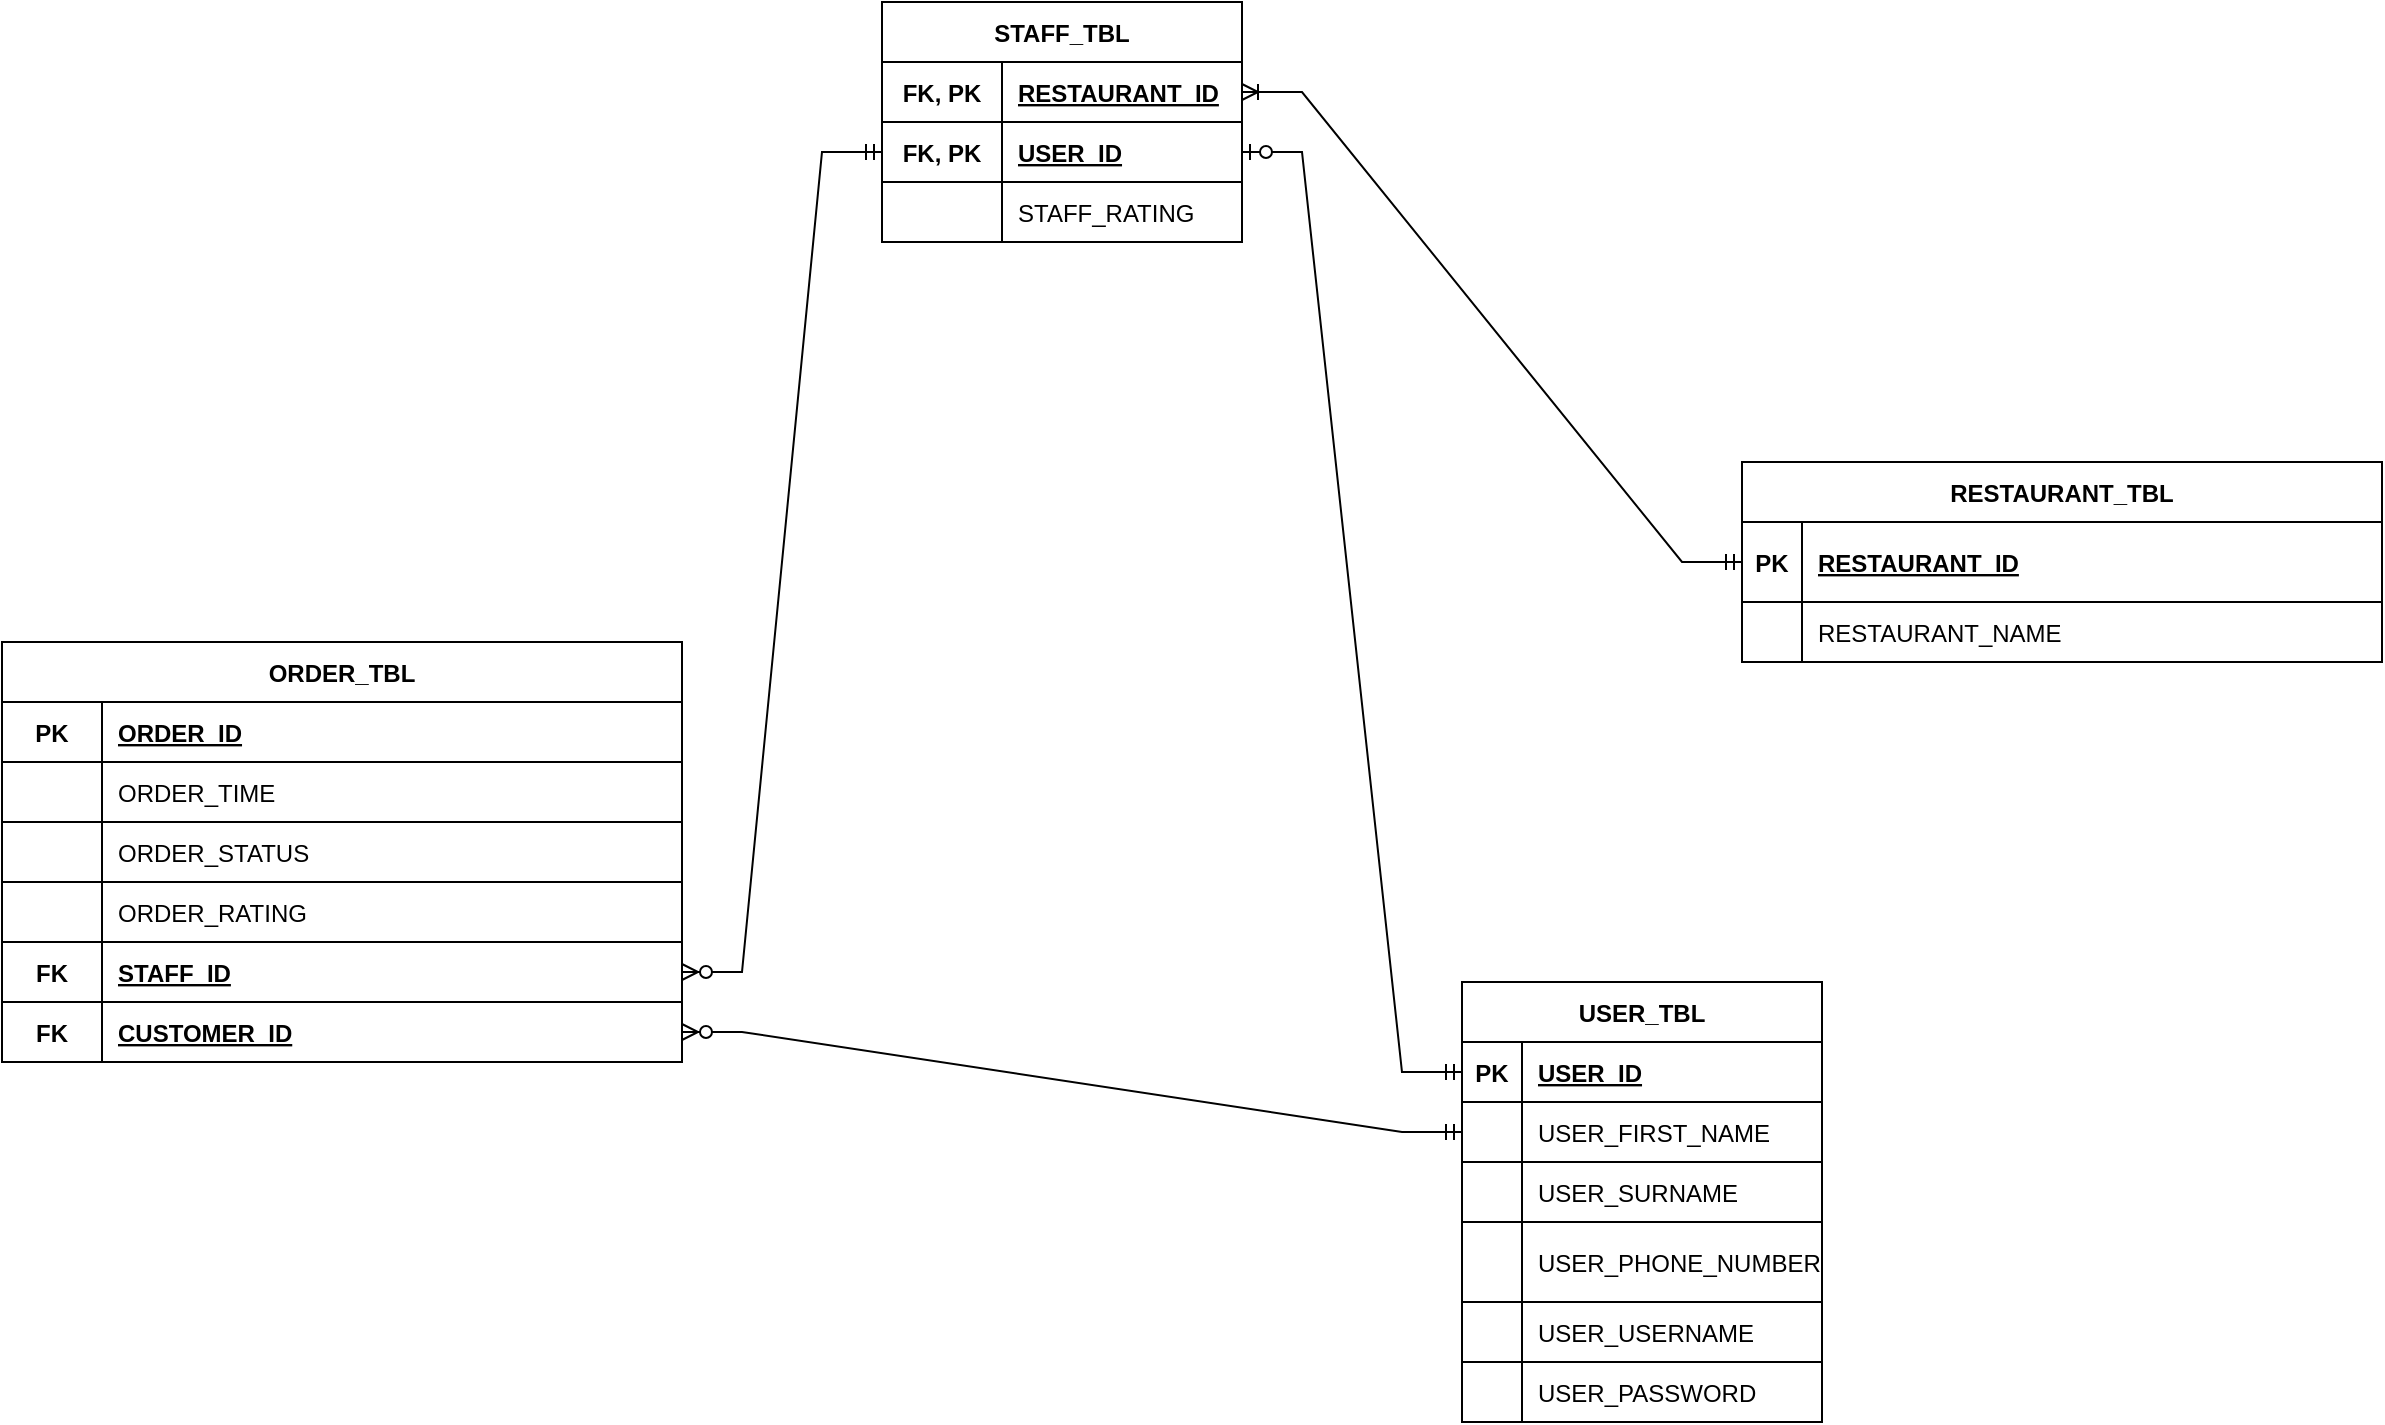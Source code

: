 <mxfile version="18.0.6" type="github">
  <diagram id="R2lEEEUBdFMjLlhIrx00" name="Page-1">
    <mxGraphModel dx="1422" dy="-322" grid="1" gridSize="10" guides="1" tooltips="1" connect="1" arrows="1" fold="1" page="1" pageScale="1" pageWidth="850" pageHeight="1100" background="#FFFFFF" math="0" shadow="0" extFonts="Permanent Marker^https://fonts.googleapis.com/css?family=Permanent+Marker">
      <root>
        <mxCell id="0" />
        <mxCell id="1" parent="0" />
        <mxCell id="lRqBrc91K_7Ev6FPOVHK-90" value="USER_TBL" style="shape=table;startSize=30;container=1;collapsible=1;childLayout=tableLayout;fixedRows=1;rowLines=1;fontStyle=1;align=center;resizeLast=1;" parent="1" vertex="1">
          <mxGeometry x="950" y="1790" width="180" height="220" as="geometry" />
        </mxCell>
        <mxCell id="lRqBrc91K_7Ev6FPOVHK-91" value="" style="shape=tableRow;horizontal=0;startSize=0;swimlaneHead=0;swimlaneBody=0;fillColor=none;collapsible=0;dropTarget=0;points=[[0,0.5],[1,0.5]];portConstraint=eastwest;top=0;left=0;right=0;bottom=1;" parent="lRqBrc91K_7Ev6FPOVHK-90" vertex="1">
          <mxGeometry y="30" width="180" height="30" as="geometry" />
        </mxCell>
        <mxCell id="lRqBrc91K_7Ev6FPOVHK-92" value="PK" style="shape=partialRectangle;connectable=0;fillColor=none;top=0;left=0;bottom=0;right=0;fontStyle=1;overflow=hidden;" parent="lRqBrc91K_7Ev6FPOVHK-91" vertex="1">
          <mxGeometry width="30" height="30" as="geometry">
            <mxRectangle width="30" height="30" as="alternateBounds" />
          </mxGeometry>
        </mxCell>
        <mxCell id="lRqBrc91K_7Ev6FPOVHK-93" value="USER_ID" style="shape=partialRectangle;connectable=0;fillColor=none;top=0;left=0;bottom=0;right=0;align=left;spacingLeft=6;fontStyle=5;overflow=hidden;" parent="lRqBrc91K_7Ev6FPOVHK-91" vertex="1">
          <mxGeometry x="30" width="150" height="30" as="geometry">
            <mxRectangle width="150" height="30" as="alternateBounds" />
          </mxGeometry>
        </mxCell>
        <mxCell id="lRqBrc91K_7Ev6FPOVHK-94" value="" style="shape=tableRow;horizontal=0;startSize=0;swimlaneHead=0;swimlaneBody=0;fillColor=none;collapsible=0;dropTarget=0;points=[[0,0.5],[1,0.5]];portConstraint=eastwest;top=0;left=0;right=0;bottom=0;" parent="lRqBrc91K_7Ev6FPOVHK-90" vertex="1">
          <mxGeometry y="60" width="180" height="30" as="geometry" />
        </mxCell>
        <mxCell id="lRqBrc91K_7Ev6FPOVHK-95" value="" style="shape=partialRectangle;connectable=0;fillColor=none;top=0;left=0;bottom=0;right=0;editable=1;overflow=hidden;" parent="lRqBrc91K_7Ev6FPOVHK-94" vertex="1">
          <mxGeometry width="30" height="30" as="geometry">
            <mxRectangle width="30" height="30" as="alternateBounds" />
          </mxGeometry>
        </mxCell>
        <mxCell id="lRqBrc91K_7Ev6FPOVHK-96" value="USER_FIRST_NAME" style="shape=partialRectangle;connectable=0;fillColor=none;top=0;left=0;bottom=0;right=0;align=left;spacingLeft=6;overflow=hidden;" parent="lRqBrc91K_7Ev6FPOVHK-94" vertex="1">
          <mxGeometry x="30" width="150" height="30" as="geometry">
            <mxRectangle width="150" height="30" as="alternateBounds" />
          </mxGeometry>
        </mxCell>
        <mxCell id="lRqBrc91K_7Ev6FPOVHK-97" value="" style="shape=tableRow;horizontal=0;startSize=0;swimlaneHead=0;swimlaneBody=0;fillColor=none;collapsible=0;dropTarget=0;points=[[0,0.5],[1,0.5]];portConstraint=eastwest;top=0;left=0;right=0;bottom=0;" parent="lRqBrc91K_7Ev6FPOVHK-90" vertex="1">
          <mxGeometry y="90" width="180" height="30" as="geometry" />
        </mxCell>
        <mxCell id="lRqBrc91K_7Ev6FPOVHK-98" value="" style="shape=partialRectangle;connectable=0;fillColor=none;top=0;left=0;bottom=0;right=0;editable=1;overflow=hidden;" parent="lRqBrc91K_7Ev6FPOVHK-97" vertex="1">
          <mxGeometry width="30" height="30" as="geometry">
            <mxRectangle width="30" height="30" as="alternateBounds" />
          </mxGeometry>
        </mxCell>
        <mxCell id="lRqBrc91K_7Ev6FPOVHK-99" value="USER_SURNAME" style="shape=partialRectangle;connectable=0;fillColor=none;top=0;left=0;bottom=0;right=0;align=left;spacingLeft=6;overflow=hidden;" parent="lRqBrc91K_7Ev6FPOVHK-97" vertex="1">
          <mxGeometry x="30" width="150" height="30" as="geometry">
            <mxRectangle width="150" height="30" as="alternateBounds" />
          </mxGeometry>
        </mxCell>
        <mxCell id="lRqBrc91K_7Ev6FPOVHK-100" value="" style="shape=tableRow;horizontal=0;startSize=0;swimlaneHead=0;swimlaneBody=0;fillColor=none;collapsible=0;dropTarget=0;points=[[0,0.5],[1,0.5]];portConstraint=eastwest;top=0;left=0;right=0;bottom=0;" parent="lRqBrc91K_7Ev6FPOVHK-90" vertex="1">
          <mxGeometry y="120" width="180" height="40" as="geometry" />
        </mxCell>
        <mxCell id="lRqBrc91K_7Ev6FPOVHK-101" value="" style="shape=partialRectangle;connectable=0;fillColor=none;top=0;left=0;bottom=0;right=0;editable=1;overflow=hidden;" parent="lRqBrc91K_7Ev6FPOVHK-100" vertex="1">
          <mxGeometry width="30" height="40" as="geometry">
            <mxRectangle width="30" height="40" as="alternateBounds" />
          </mxGeometry>
        </mxCell>
        <mxCell id="lRqBrc91K_7Ev6FPOVHK-102" value="USER_PHONE_NUMBER" style="shape=partialRectangle;connectable=0;fillColor=none;top=0;left=0;bottom=0;right=0;align=left;spacingLeft=6;overflow=hidden;" parent="lRqBrc91K_7Ev6FPOVHK-100" vertex="1">
          <mxGeometry x="30" width="150" height="40" as="geometry">
            <mxRectangle width="150" height="40" as="alternateBounds" />
          </mxGeometry>
        </mxCell>
        <mxCell id="lRqBrc91K_7Ev6FPOVHK-154" value="" style="shape=tableRow;horizontal=0;startSize=0;swimlaneHead=0;swimlaneBody=0;fillColor=none;collapsible=0;dropTarget=0;points=[[0,0.5],[1,0.5]];portConstraint=eastwest;top=0;left=0;right=0;bottom=0;" parent="lRqBrc91K_7Ev6FPOVHK-90" vertex="1">
          <mxGeometry y="160" width="180" height="30" as="geometry" />
        </mxCell>
        <mxCell id="lRqBrc91K_7Ev6FPOVHK-155" value="" style="shape=partialRectangle;connectable=0;fillColor=none;top=0;left=0;bottom=0;right=0;editable=1;overflow=hidden;" parent="lRqBrc91K_7Ev6FPOVHK-154" vertex="1">
          <mxGeometry width="30" height="30" as="geometry">
            <mxRectangle width="30" height="30" as="alternateBounds" />
          </mxGeometry>
        </mxCell>
        <mxCell id="lRqBrc91K_7Ev6FPOVHK-156" value="USER_USERNAME" style="shape=partialRectangle;connectable=0;fillColor=none;top=0;left=0;bottom=0;right=0;align=left;spacingLeft=6;overflow=hidden;" parent="lRqBrc91K_7Ev6FPOVHK-154" vertex="1">
          <mxGeometry x="30" width="150" height="30" as="geometry">
            <mxRectangle width="150" height="30" as="alternateBounds" />
          </mxGeometry>
        </mxCell>
        <mxCell id="lRqBrc91K_7Ev6FPOVHK-157" value="" style="shape=tableRow;horizontal=0;startSize=0;swimlaneHead=0;swimlaneBody=0;fillColor=none;collapsible=0;dropTarget=0;points=[[0,0.5],[1,0.5]];portConstraint=eastwest;top=0;left=0;right=0;bottom=0;" parent="lRqBrc91K_7Ev6FPOVHK-90" vertex="1">
          <mxGeometry y="190" width="180" height="30" as="geometry" />
        </mxCell>
        <mxCell id="lRqBrc91K_7Ev6FPOVHK-158" value="" style="shape=partialRectangle;connectable=0;fillColor=none;top=0;left=0;bottom=0;right=0;editable=1;overflow=hidden;" parent="lRqBrc91K_7Ev6FPOVHK-157" vertex="1">
          <mxGeometry width="30" height="30" as="geometry">
            <mxRectangle width="30" height="30" as="alternateBounds" />
          </mxGeometry>
        </mxCell>
        <mxCell id="lRqBrc91K_7Ev6FPOVHK-159" value="USER_PASSWORD" style="shape=partialRectangle;connectable=0;fillColor=none;top=0;left=0;bottom=0;right=0;align=left;spacingLeft=6;overflow=hidden;" parent="lRqBrc91K_7Ev6FPOVHK-157" vertex="1">
          <mxGeometry x="30" width="150" height="30" as="geometry">
            <mxRectangle width="150" height="30" as="alternateBounds" />
          </mxGeometry>
        </mxCell>
        <mxCell id="lRqBrc91K_7Ev6FPOVHK-103" value="" style="edgeStyle=entityRelationEdgeStyle;fontSize=12;html=1;endArrow=ERzeroToOne;startArrow=ERmandOne;rounded=0;entryX=1;entryY=0.5;entryDx=0;entryDy=0;exitX=0;exitY=0.5;exitDx=0;exitDy=0;" parent="1" source="lRqBrc91K_7Ev6FPOVHK-91" target="lRqBrc91K_7Ev6FPOVHK-108" edge="1">
          <mxGeometry width="100" height="100" relative="1" as="geometry">
            <mxPoint x="1290" y="1690" as="sourcePoint" />
            <mxPoint x="1370" y="1780" as="targetPoint" />
          </mxGeometry>
        </mxCell>
        <mxCell id="lRqBrc91K_7Ev6FPOVHK-104" value="STAFF_TBL" style="shape=table;startSize=30;container=1;collapsible=1;childLayout=tableLayout;fixedRows=1;rowLines=1;fontStyle=1;align=center;resizeLast=1;" parent="1" vertex="1">
          <mxGeometry x="660" y="1300" width="180" height="120" as="geometry" />
        </mxCell>
        <mxCell id="lRqBrc91K_7Ev6FPOVHK-105" value="" style="shape=tableRow;horizontal=0;startSize=0;swimlaneHead=0;swimlaneBody=0;fillColor=none;collapsible=0;dropTarget=0;points=[[0,0.5],[1,0.5]];portConstraint=eastwest;top=0;left=0;right=0;bottom=0;" parent="lRqBrc91K_7Ev6FPOVHK-104" vertex="1">
          <mxGeometry y="30" width="180" height="30" as="geometry" />
        </mxCell>
        <mxCell id="lRqBrc91K_7Ev6FPOVHK-106" value="FK, PK" style="shape=partialRectangle;connectable=0;fillColor=none;top=0;left=0;bottom=0;right=0;fontStyle=1;overflow=hidden;" parent="lRqBrc91K_7Ev6FPOVHK-105" vertex="1">
          <mxGeometry width="60" height="30" as="geometry">
            <mxRectangle width="60" height="30" as="alternateBounds" />
          </mxGeometry>
        </mxCell>
        <mxCell id="lRqBrc91K_7Ev6FPOVHK-107" value="RESTAURANT_ID" style="shape=partialRectangle;connectable=0;fillColor=none;top=0;left=0;bottom=0;right=0;align=left;spacingLeft=6;fontStyle=5;overflow=hidden;" parent="lRqBrc91K_7Ev6FPOVHK-105" vertex="1">
          <mxGeometry x="60" width="120" height="30" as="geometry">
            <mxRectangle width="120" height="30" as="alternateBounds" />
          </mxGeometry>
        </mxCell>
        <mxCell id="lRqBrc91K_7Ev6FPOVHK-108" value="" style="shape=tableRow;horizontal=0;startSize=0;swimlaneHead=0;swimlaneBody=0;fillColor=none;collapsible=0;dropTarget=0;points=[[0,0.5],[1,0.5]];portConstraint=eastwest;top=0;left=0;right=0;bottom=1;" parent="lRqBrc91K_7Ev6FPOVHK-104" vertex="1">
          <mxGeometry y="60" width="180" height="30" as="geometry" />
        </mxCell>
        <mxCell id="lRqBrc91K_7Ev6FPOVHK-109" value="FK, PK" style="shape=partialRectangle;connectable=0;fillColor=none;top=0;left=0;bottom=0;right=0;fontStyle=1;overflow=hidden;" parent="lRqBrc91K_7Ev6FPOVHK-108" vertex="1">
          <mxGeometry width="60" height="30" as="geometry">
            <mxRectangle width="60" height="30" as="alternateBounds" />
          </mxGeometry>
        </mxCell>
        <mxCell id="lRqBrc91K_7Ev6FPOVHK-110" value="USER_ID" style="shape=partialRectangle;connectable=0;fillColor=none;top=0;left=0;bottom=0;right=0;align=left;spacingLeft=6;fontStyle=5;overflow=hidden;" parent="lRqBrc91K_7Ev6FPOVHK-108" vertex="1">
          <mxGeometry x="60" width="120" height="30" as="geometry">
            <mxRectangle width="120" height="30" as="alternateBounds" />
          </mxGeometry>
        </mxCell>
        <mxCell id="lRqBrc91K_7Ev6FPOVHK-111" value="" style="shape=tableRow;horizontal=0;startSize=0;swimlaneHead=0;swimlaneBody=0;fillColor=none;collapsible=0;dropTarget=0;points=[[0,0.5],[1,0.5]];portConstraint=eastwest;top=0;left=0;right=0;bottom=0;" parent="lRqBrc91K_7Ev6FPOVHK-104" vertex="1">
          <mxGeometry y="90" width="180" height="30" as="geometry" />
        </mxCell>
        <mxCell id="lRqBrc91K_7Ev6FPOVHK-112" value="" style="shape=partialRectangle;connectable=0;fillColor=none;top=0;left=0;bottom=0;right=0;editable=1;overflow=hidden;" parent="lRqBrc91K_7Ev6FPOVHK-111" vertex="1">
          <mxGeometry width="60" height="30" as="geometry">
            <mxRectangle width="60" height="30" as="alternateBounds" />
          </mxGeometry>
        </mxCell>
        <mxCell id="lRqBrc91K_7Ev6FPOVHK-113" value="STAFF_RATING" style="shape=partialRectangle;connectable=0;fillColor=none;top=0;left=0;bottom=0;right=0;align=left;spacingLeft=6;overflow=hidden;" parent="lRqBrc91K_7Ev6FPOVHK-111" vertex="1">
          <mxGeometry x="60" width="120" height="30" as="geometry">
            <mxRectangle width="120" height="30" as="alternateBounds" />
          </mxGeometry>
        </mxCell>
        <mxCell id="lRqBrc91K_7Ev6FPOVHK-114" value="" style="edgeStyle=entityRelationEdgeStyle;fontSize=12;html=1;endArrow=ERoneToMany;startArrow=ERmandOne;rounded=0;exitX=0;exitY=0.5;exitDx=0;exitDy=0;entryX=1;entryY=0.5;entryDx=0;entryDy=0;" parent="1" source="lRqBrc91K_7Ev6FPOVHK-116" target="lRqBrc91K_7Ev6FPOVHK-105" edge="1">
          <mxGeometry width="100" height="100" relative="1" as="geometry">
            <mxPoint x="985.294" y="1540" as="sourcePoint" />
            <mxPoint x="1020" y="1855" as="targetPoint" />
          </mxGeometry>
        </mxCell>
        <mxCell id="lRqBrc91K_7Ev6FPOVHK-115" value="RESTAURANT_TBL" style="shape=table;startSize=30;container=1;collapsible=1;childLayout=tableLayout;fixedRows=1;rowLines=1;fontStyle=1;align=center;resizeLast=1;swimlaneLine=1;" parent="1" vertex="1">
          <mxGeometry x="1090" y="1530" width="320" height="100" as="geometry" />
        </mxCell>
        <mxCell id="lRqBrc91K_7Ev6FPOVHK-116" value="" style="shape=partialRectangle;collapsible=0;dropTarget=0;pointerEvents=0;fillColor=none;points=[[0,0.5],[1,0.5]];portConstraint=eastwest;top=0;left=0;right=0;bottom=1;" parent="lRqBrc91K_7Ev6FPOVHK-115" vertex="1">
          <mxGeometry y="30" width="320" height="40" as="geometry" />
        </mxCell>
        <mxCell id="lRqBrc91K_7Ev6FPOVHK-117" value="PK" style="shape=partialRectangle;overflow=hidden;connectable=0;fillColor=none;top=0;left=0;bottom=0;right=0;fontStyle=1;" parent="lRqBrc91K_7Ev6FPOVHK-116" vertex="1">
          <mxGeometry width="30" height="40" as="geometry">
            <mxRectangle width="30" height="40" as="alternateBounds" />
          </mxGeometry>
        </mxCell>
        <mxCell id="lRqBrc91K_7Ev6FPOVHK-118" value="RESTAURANT_ID" style="shape=partialRectangle;overflow=hidden;connectable=0;fillColor=none;top=0;left=0;bottom=0;right=0;align=left;spacingLeft=6;fontStyle=5;" parent="lRqBrc91K_7Ev6FPOVHK-116" vertex="1">
          <mxGeometry x="30" width="290" height="40" as="geometry">
            <mxRectangle width="290" height="40" as="alternateBounds" />
          </mxGeometry>
        </mxCell>
        <mxCell id="lRqBrc91K_7Ev6FPOVHK-119" value="" style="shape=partialRectangle;collapsible=0;dropTarget=0;pointerEvents=0;fillColor=none;points=[[0,0.5],[1,0.5]];portConstraint=eastwest;top=0;left=0;right=0;bottom=0;" parent="lRqBrc91K_7Ev6FPOVHK-115" vertex="1">
          <mxGeometry y="70" width="320" height="30" as="geometry" />
        </mxCell>
        <mxCell id="lRqBrc91K_7Ev6FPOVHK-120" value="" style="shape=partialRectangle;overflow=hidden;connectable=0;fillColor=none;top=0;left=0;bottom=0;right=0;" parent="lRqBrc91K_7Ev6FPOVHK-119" vertex="1">
          <mxGeometry width="30" height="30" as="geometry">
            <mxRectangle width="30" height="30" as="alternateBounds" />
          </mxGeometry>
        </mxCell>
        <mxCell id="lRqBrc91K_7Ev6FPOVHK-121" value="RESTAURANT_NAME" style="shape=partialRectangle;overflow=hidden;connectable=0;fillColor=none;top=0;left=0;bottom=0;right=0;align=left;spacingLeft=6;" parent="lRqBrc91K_7Ev6FPOVHK-119" vertex="1">
          <mxGeometry x="30" width="290" height="30" as="geometry">
            <mxRectangle width="290" height="30" as="alternateBounds" />
          </mxGeometry>
        </mxCell>
        <mxCell id="lRqBrc91K_7Ev6FPOVHK-132" value="ORDER_TBL" style="shape=table;startSize=30;container=1;collapsible=1;childLayout=tableLayout;fixedRows=1;rowLines=1;fontStyle=1;align=center;resizeLast=1;" parent="1" vertex="1">
          <mxGeometry x="220" y="1620" width="340" height="210" as="geometry">
            <mxRectangle x="710" y="80" width="110" height="30" as="alternateBounds" />
          </mxGeometry>
        </mxCell>
        <mxCell id="lRqBrc91K_7Ev6FPOVHK-139" value="" style="shape=tableRow;horizontal=0;startSize=0;swimlaneHead=0;swimlaneBody=0;fillColor=none;collapsible=0;dropTarget=0;points=[[0,0.5],[1,0.5]];portConstraint=eastwest;top=0;left=0;right=0;bottom=1;" parent="lRqBrc91K_7Ev6FPOVHK-132" vertex="1">
          <mxGeometry y="30" width="340" height="30" as="geometry" />
        </mxCell>
        <mxCell id="lRqBrc91K_7Ev6FPOVHK-140" value="PK" style="shape=partialRectangle;connectable=0;fillColor=none;top=0;left=0;bottom=0;right=0;fontStyle=1;overflow=hidden;" parent="lRqBrc91K_7Ev6FPOVHK-139" vertex="1">
          <mxGeometry width="50" height="30" as="geometry">
            <mxRectangle width="50" height="30" as="alternateBounds" />
          </mxGeometry>
        </mxCell>
        <mxCell id="lRqBrc91K_7Ev6FPOVHK-141" value="ORDER_ID" style="shape=partialRectangle;connectable=0;fillColor=none;top=0;left=0;bottom=0;right=0;align=left;spacingLeft=6;fontStyle=5;overflow=hidden;" parent="lRqBrc91K_7Ev6FPOVHK-139" vertex="1">
          <mxGeometry x="50" width="290" height="30" as="geometry">
            <mxRectangle width="290" height="30" as="alternateBounds" />
          </mxGeometry>
        </mxCell>
        <mxCell id="lRqBrc91K_7Ev6FPOVHK-142" value="" style="shape=tableRow;horizontal=0;startSize=0;swimlaneHead=0;swimlaneBody=0;fillColor=none;collapsible=0;dropTarget=0;points=[[0,0.5],[1,0.5]];portConstraint=eastwest;top=0;left=0;right=0;bottom=0;" parent="lRqBrc91K_7Ev6FPOVHK-132" vertex="1">
          <mxGeometry y="60" width="340" height="30" as="geometry" />
        </mxCell>
        <mxCell id="lRqBrc91K_7Ev6FPOVHK-143" value="" style="shape=partialRectangle;connectable=0;fillColor=none;top=0;left=0;bottom=0;right=0;editable=1;overflow=hidden;" parent="lRqBrc91K_7Ev6FPOVHK-142" vertex="1">
          <mxGeometry width="50" height="30" as="geometry">
            <mxRectangle width="50" height="30" as="alternateBounds" />
          </mxGeometry>
        </mxCell>
        <mxCell id="lRqBrc91K_7Ev6FPOVHK-144" value="ORDER_TIME" style="shape=partialRectangle;connectable=0;fillColor=none;top=0;left=0;bottom=0;right=0;align=left;spacingLeft=6;overflow=hidden;" parent="lRqBrc91K_7Ev6FPOVHK-142" vertex="1">
          <mxGeometry x="50" width="290" height="30" as="geometry">
            <mxRectangle width="290" height="30" as="alternateBounds" />
          </mxGeometry>
        </mxCell>
        <mxCell id="lRqBrc91K_7Ev6FPOVHK-145" value="" style="shape=tableRow;horizontal=0;startSize=0;swimlaneHead=0;swimlaneBody=0;fillColor=none;collapsible=0;dropTarget=0;points=[[0,0.5],[1,0.5]];portConstraint=eastwest;top=0;left=0;right=0;bottom=0;" parent="lRqBrc91K_7Ev6FPOVHK-132" vertex="1">
          <mxGeometry y="90" width="340" height="30" as="geometry" />
        </mxCell>
        <mxCell id="lRqBrc91K_7Ev6FPOVHK-146" value="" style="shape=partialRectangle;connectable=0;fillColor=none;top=0;left=0;bottom=0;right=0;editable=1;overflow=hidden;" parent="lRqBrc91K_7Ev6FPOVHK-145" vertex="1">
          <mxGeometry width="50" height="30" as="geometry">
            <mxRectangle width="50" height="30" as="alternateBounds" />
          </mxGeometry>
        </mxCell>
        <mxCell id="lRqBrc91K_7Ev6FPOVHK-147" value="ORDER_STATUS" style="shape=partialRectangle;connectable=0;fillColor=none;top=0;left=0;bottom=0;right=0;align=left;spacingLeft=6;overflow=hidden;" parent="lRqBrc91K_7Ev6FPOVHK-145" vertex="1">
          <mxGeometry x="50" width="290" height="30" as="geometry">
            <mxRectangle width="290" height="30" as="alternateBounds" />
          </mxGeometry>
        </mxCell>
        <mxCell id="lRqBrc91K_7Ev6FPOVHK-148" value="" style="shape=tableRow;horizontal=0;startSize=0;swimlaneHead=0;swimlaneBody=0;fillColor=none;collapsible=0;dropTarget=0;points=[[0,0.5],[1,0.5]];portConstraint=eastwest;top=0;left=0;right=0;bottom=0;" parent="lRqBrc91K_7Ev6FPOVHK-132" vertex="1">
          <mxGeometry y="120" width="340" height="30" as="geometry" />
        </mxCell>
        <mxCell id="lRqBrc91K_7Ev6FPOVHK-149" value="" style="shape=partialRectangle;connectable=0;fillColor=none;top=0;left=0;bottom=0;right=0;editable=1;overflow=hidden;" parent="lRqBrc91K_7Ev6FPOVHK-148" vertex="1">
          <mxGeometry width="50" height="30" as="geometry">
            <mxRectangle width="50" height="30" as="alternateBounds" />
          </mxGeometry>
        </mxCell>
        <mxCell id="lRqBrc91K_7Ev6FPOVHK-150" value="ORDER_RATING" style="shape=partialRectangle;connectable=0;fillColor=none;top=0;left=0;bottom=0;right=0;align=left;spacingLeft=6;overflow=hidden;" parent="lRqBrc91K_7Ev6FPOVHK-148" vertex="1">
          <mxGeometry x="50" width="290" height="30" as="geometry">
            <mxRectangle width="290" height="30" as="alternateBounds" />
          </mxGeometry>
        </mxCell>
        <mxCell id="lRqBrc91K_7Ev6FPOVHK-133" value="" style="shape=tableRow;horizontal=0;startSize=0;swimlaneHead=0;swimlaneBody=0;fillColor=none;collapsible=0;dropTarget=0;points=[[0,0.5],[1,0.5]];portConstraint=eastwest;top=0;left=0;right=0;bottom=1;" parent="lRqBrc91K_7Ev6FPOVHK-132" vertex="1">
          <mxGeometry y="150" width="340" height="30" as="geometry" />
        </mxCell>
        <mxCell id="lRqBrc91K_7Ev6FPOVHK-134" value="FK" style="shape=partialRectangle;connectable=0;fillColor=none;top=0;left=0;bottom=0;right=0;fontStyle=1;overflow=hidden;" parent="lRqBrc91K_7Ev6FPOVHK-133" vertex="1">
          <mxGeometry width="50" height="30" as="geometry">
            <mxRectangle width="50" height="30" as="alternateBounds" />
          </mxGeometry>
        </mxCell>
        <mxCell id="lRqBrc91K_7Ev6FPOVHK-135" value="STAFF_ID" style="shape=partialRectangle;connectable=0;fillColor=none;top=0;left=0;bottom=0;right=0;align=left;spacingLeft=6;fontStyle=5;overflow=hidden;" parent="lRqBrc91K_7Ev6FPOVHK-133" vertex="1">
          <mxGeometry x="50" width="290" height="30" as="geometry">
            <mxRectangle width="290" height="30" as="alternateBounds" />
          </mxGeometry>
        </mxCell>
        <mxCell id="lRqBrc91K_7Ev6FPOVHK-136" value="" style="shape=tableRow;horizontal=0;startSize=0;swimlaneHead=0;swimlaneBody=0;fillColor=none;collapsible=0;dropTarget=0;points=[[0,0.5],[1,0.5]];portConstraint=eastwest;top=0;left=0;right=0;bottom=1;" parent="lRqBrc91K_7Ev6FPOVHK-132" vertex="1">
          <mxGeometry y="180" width="340" height="30" as="geometry" />
        </mxCell>
        <mxCell id="lRqBrc91K_7Ev6FPOVHK-137" value="FK" style="shape=partialRectangle;connectable=0;fillColor=none;top=0;left=0;bottom=0;right=0;fontStyle=1;overflow=hidden;" parent="lRqBrc91K_7Ev6FPOVHK-136" vertex="1">
          <mxGeometry width="50" height="30" as="geometry">
            <mxRectangle width="50" height="30" as="alternateBounds" />
          </mxGeometry>
        </mxCell>
        <mxCell id="lRqBrc91K_7Ev6FPOVHK-138" value="CUSTOMER_ID" style="shape=partialRectangle;connectable=0;fillColor=none;top=0;left=0;bottom=0;right=0;align=left;spacingLeft=6;fontStyle=5;overflow=hidden;" parent="lRqBrc91K_7Ev6FPOVHK-136" vertex="1">
          <mxGeometry x="50" width="290" height="30" as="geometry">
            <mxRectangle width="290" height="30" as="alternateBounds" />
          </mxGeometry>
        </mxCell>
        <mxCell id="BLfNThpjjwASk_fe02Pm-1" value="" style="edgeStyle=entityRelationEdgeStyle;fontSize=12;html=1;endArrow=ERzeroToMany;startArrow=ERmandOne;rounded=0;entryX=1;entryY=0.5;entryDx=0;entryDy=0;exitX=0;exitY=0.5;exitDx=0;exitDy=0;" parent="1" source="lRqBrc91K_7Ev6FPOVHK-94" target="lRqBrc91K_7Ev6FPOVHK-136" edge="1">
          <mxGeometry width="100" height="100" relative="1" as="geometry">
            <mxPoint x="440" y="1940" as="sourcePoint" />
            <mxPoint x="800" y="1820" as="targetPoint" />
          </mxGeometry>
        </mxCell>
        <mxCell id="BLfNThpjjwASk_fe02Pm-2" value="" style="edgeStyle=entityRelationEdgeStyle;fontSize=12;html=1;endArrow=ERzeroToMany;startArrow=ERmandOne;rounded=0;exitX=0;exitY=0.5;exitDx=0;exitDy=0;entryX=1;entryY=0.5;entryDx=0;entryDy=0;" parent="1" source="lRqBrc91K_7Ev6FPOVHK-108" target="lRqBrc91K_7Ev6FPOVHK-133" edge="1">
          <mxGeometry width="100" height="100" relative="1" as="geometry">
            <mxPoint x="660" y="1720" as="sourcePoint" />
            <mxPoint x="760" y="1620" as="targetPoint" />
          </mxGeometry>
        </mxCell>
      </root>
    </mxGraphModel>
  </diagram>
</mxfile>
